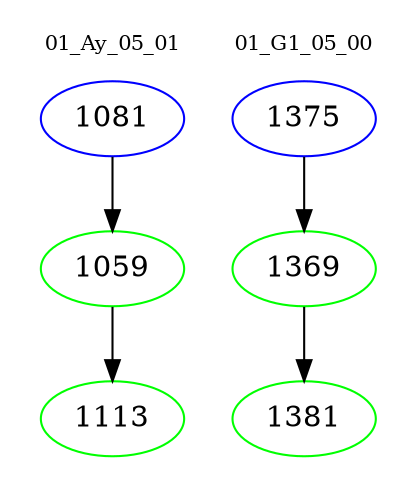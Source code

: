 digraph{
subgraph cluster_0 {
color = white
label = "01_Ay_05_01";
fontsize=10;
T0_1081 [label="1081", color="blue"]
T0_1081 -> T0_1059 [color="black"]
T0_1059 [label="1059", color="green"]
T0_1059 -> T0_1113 [color="black"]
T0_1113 [label="1113", color="green"]
}
subgraph cluster_1 {
color = white
label = "01_G1_05_00";
fontsize=10;
T1_1375 [label="1375", color="blue"]
T1_1375 -> T1_1369 [color="black"]
T1_1369 [label="1369", color="green"]
T1_1369 -> T1_1381 [color="black"]
T1_1381 [label="1381", color="green"]
}
}
